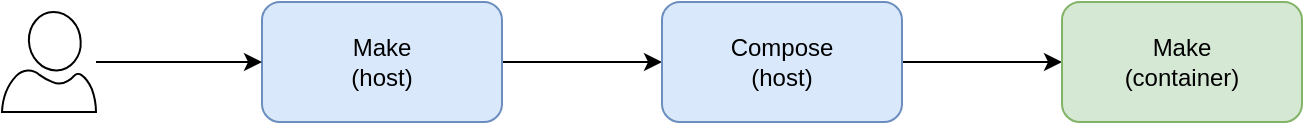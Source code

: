 <mxfile version="10.6.1" type="device"><diagram id="reEYDfzW0cyjqdW_xCB4" name="pattern-make"><mxGraphModel dx="1078" dy="812" grid="1" gridSize="10" guides="1" tooltips="1" connect="1" arrows="1" fold="1" page="1" pageScale="1" pageWidth="827" pageHeight="1169" math="0" shadow="0"><root><mxCell id="0"/><mxCell id="1" parent="0"/><mxCell id="G61EsBS5rhrTp4_K75w0-12" value="" style="edgeStyle=orthogonalEdgeStyle;rounded=0;orthogonalLoop=1;jettySize=auto;html=1;" edge="1" parent="1" source="G61EsBS5rhrTp4_K75w0-8" target="G61EsBS5rhrTp4_K75w0-11"><mxGeometry relative="1" as="geometry"/></mxCell><mxCell id="G61EsBS5rhrTp4_K75w0-8" value="Make&lt;br&gt;(host)&lt;br&gt;" style="rounded=1;whiteSpace=wrap;html=1;fillColor=#dae8fc;strokeColor=#6c8ebf;" vertex="1" parent="1"><mxGeometry x="180" y="20" width="120" height="60" as="geometry"/></mxCell><mxCell id="G61EsBS5rhrTp4_K75w0-14" value="" style="edgeStyle=orthogonalEdgeStyle;rounded=0;orthogonalLoop=1;jettySize=auto;html=1;" edge="1" parent="1" source="G61EsBS5rhrTp4_K75w0-11" target="G61EsBS5rhrTp4_K75w0-13"><mxGeometry relative="1" as="geometry"/></mxCell><mxCell id="G61EsBS5rhrTp4_K75w0-11" value="Compose&lt;br&gt;(host)&lt;br&gt;" style="rounded=1;whiteSpace=wrap;html=1;fillColor=#dae8fc;strokeColor=#6c8ebf;" vertex="1" parent="1"><mxGeometry x="380" y="20" width="120" height="60" as="geometry"/></mxCell><mxCell id="G61EsBS5rhrTp4_K75w0-13" value="Make&lt;br&gt;(container)&lt;br&gt;" style="rounded=1;whiteSpace=wrap;html=1;fillColor=#d5e8d4;strokeColor=#82b366;" vertex="1" parent="1"><mxGeometry x="580" y="20" width="120" height="60" as="geometry"/></mxCell><mxCell id="G61EsBS5rhrTp4_K75w0-10" style="edgeStyle=orthogonalEdgeStyle;rounded=0;orthogonalLoop=1;jettySize=auto;html=1;entryX=0;entryY=0.5;entryDx=0;entryDy=0;" edge="1" parent="1" source="G61EsBS5rhrTp4_K75w0-9" target="G61EsBS5rhrTp4_K75w0-8"><mxGeometry relative="1" as="geometry"/></mxCell><mxCell id="G61EsBS5rhrTp4_K75w0-9" value="" style="shadow=0;dashed=0;html=1;labelPosition=center;verticalLabelPosition=bottom;verticalAlign=top;align=center;shape=mxgraph.azure.user;" vertex="1" parent="1"><mxGeometry x="50" y="25" width="47" height="50" as="geometry"/></mxCell></root></mxGraphModel></diagram><diagram id="eM6rfzzklQuabI-rZNQv" name="pattern-shell"><mxGraphModel dx="1078" dy="812" grid="1" gridSize="10" guides="1" tooltips="1" connect="1" arrows="1" fold="1" page="1" pageScale="1" pageWidth="827" pageHeight="1169" math="0" shadow="0"><root><mxCell id="d7iRGMvWd1AksWCoXNxX-0"/><mxCell id="d7iRGMvWd1AksWCoXNxX-1" parent="d7iRGMvWd1AksWCoXNxX-0"/><mxCell id="uOiMU_EG-TTzCrRgokTq-0" value="" style="edgeStyle=orthogonalEdgeStyle;rounded=0;orthogonalLoop=1;jettySize=auto;html=1;" edge="1" parent="d7iRGMvWd1AksWCoXNxX-1" source="uOiMU_EG-TTzCrRgokTq-1" target="uOiMU_EG-TTzCrRgokTq-3"><mxGeometry relative="1" as="geometry"/></mxCell><mxCell id="uOiMU_EG-TTzCrRgokTq-1" value="Make&lt;br&gt;(host)&lt;br&gt;" style="rounded=1;whiteSpace=wrap;html=1;fillColor=#dae8fc;strokeColor=#6c8ebf;" vertex="1" parent="d7iRGMvWd1AksWCoXNxX-1"><mxGeometry x="180" y="20" width="120" height="60" as="geometry"/></mxCell><mxCell id="uOiMU_EG-TTzCrRgokTq-2" value="" style="edgeStyle=orthogonalEdgeStyle;rounded=0;orthogonalLoop=1;jettySize=auto;html=1;" edge="1" parent="d7iRGMvWd1AksWCoXNxX-1" source="uOiMU_EG-TTzCrRgokTq-3" target="uOiMU_EG-TTzCrRgokTq-4"><mxGeometry relative="1" as="geometry"/></mxCell><mxCell id="uOiMU_EG-TTzCrRgokTq-3" value="Compose&lt;br&gt;(host)&lt;br&gt;" style="rounded=1;whiteSpace=wrap;html=1;fillColor=#dae8fc;strokeColor=#6c8ebf;" vertex="1" parent="d7iRGMvWd1AksWCoXNxX-1"><mxGeometry x="380" y="20" width="120" height="60" as="geometry"/></mxCell><mxCell id="uOiMU_EG-TTzCrRgokTq-4" value="Shell command&lt;br&gt;(container)&lt;br&gt;" style="rounded=1;whiteSpace=wrap;html=1;fillColor=#d5e8d4;strokeColor=#82b366;" vertex="1" parent="d7iRGMvWd1AksWCoXNxX-1"><mxGeometry x="580" y="20" width="120" height="60" as="geometry"/></mxCell><mxCell id="uOiMU_EG-TTzCrRgokTq-5" style="edgeStyle=orthogonalEdgeStyle;rounded=0;orthogonalLoop=1;jettySize=auto;html=1;entryX=0;entryY=0.5;entryDx=0;entryDy=0;" edge="1" parent="d7iRGMvWd1AksWCoXNxX-1" source="uOiMU_EG-TTzCrRgokTq-6" target="uOiMU_EG-TTzCrRgokTq-1"><mxGeometry relative="1" as="geometry"/></mxCell><mxCell id="uOiMU_EG-TTzCrRgokTq-6" value="" style="shadow=0;dashed=0;html=1;labelPosition=center;verticalLabelPosition=bottom;verticalAlign=top;align=center;shape=mxgraph.azure.user;" vertex="1" parent="d7iRGMvWd1AksWCoXNxX-1"><mxGeometry x="50" y="25" width="47" height="50" as="geometry"/></mxCell></root></mxGraphModel></diagram><diagram name="pattern-shell-file" id="zCPr9yhRRwWy0foTrIVX"><mxGraphModel dx="1078" dy="812" grid="1" gridSize="10" guides="1" tooltips="1" connect="1" arrows="1" fold="1" page="1" pageScale="1" pageWidth="827" pageHeight="1169" math="0" shadow="0"><root><mxCell id="kq8kMy_g6Q8yPE3opOZM-0"/><mxCell id="kq8kMy_g6Q8yPE3opOZM-1" parent="kq8kMy_g6Q8yPE3opOZM-0"/><mxCell id="kq8kMy_g6Q8yPE3opOZM-2" value="" style="edgeStyle=orthogonalEdgeStyle;rounded=0;orthogonalLoop=1;jettySize=auto;html=1;" edge="1" parent="kq8kMy_g6Q8yPE3opOZM-1" source="kq8kMy_g6Q8yPE3opOZM-3" target="kq8kMy_g6Q8yPE3opOZM-5"><mxGeometry relative="1" as="geometry"/></mxCell><mxCell id="kq8kMy_g6Q8yPE3opOZM-3" value="Make&lt;br&gt;(host)&lt;br&gt;" style="rounded=1;whiteSpace=wrap;html=1;fillColor=#dae8fc;strokeColor=#6c8ebf;" vertex="1" parent="kq8kMy_g6Q8yPE3opOZM-1"><mxGeometry x="180" y="20" width="120" height="60" as="geometry"/></mxCell><mxCell id="kq8kMy_g6Q8yPE3opOZM-4" value="" style="edgeStyle=orthogonalEdgeStyle;rounded=0;orthogonalLoop=1;jettySize=auto;html=1;" edge="1" parent="kq8kMy_g6Q8yPE3opOZM-1" source="kq8kMy_g6Q8yPE3opOZM-5" target="kq8kMy_g6Q8yPE3opOZM-6"><mxGeometry relative="1" as="geometry"/></mxCell><mxCell id="kq8kMy_g6Q8yPE3opOZM-5" value="Compose&lt;br&gt;(host)&lt;br&gt;" style="rounded=1;whiteSpace=wrap;html=1;fillColor=#dae8fc;strokeColor=#6c8ebf;" vertex="1" parent="kq8kMy_g6Q8yPE3opOZM-1"><mxGeometry x="380" y="20" width="120" height="60" as="geometry"/></mxCell><mxCell id="kq8kMy_g6Q8yPE3opOZM-6" value="Shell File&lt;br&gt;(container)&lt;br&gt;" style="rounded=1;whiteSpace=wrap;html=1;fillColor=#d5e8d4;strokeColor=#82b366;" vertex="1" parent="kq8kMy_g6Q8yPE3opOZM-1"><mxGeometry x="580" y="20" width="120" height="60" as="geometry"/></mxCell><mxCell id="kq8kMy_g6Q8yPE3opOZM-7" style="edgeStyle=orthogonalEdgeStyle;rounded=0;orthogonalLoop=1;jettySize=auto;html=1;entryX=0;entryY=0.5;entryDx=0;entryDy=0;" edge="1" parent="kq8kMy_g6Q8yPE3opOZM-1" source="kq8kMy_g6Q8yPE3opOZM-8" target="kq8kMy_g6Q8yPE3opOZM-3"><mxGeometry relative="1" as="geometry"/></mxCell><mxCell id="kq8kMy_g6Q8yPE3opOZM-8" value="" style="shadow=0;dashed=0;html=1;labelPosition=center;verticalLabelPosition=bottom;verticalAlign=top;align=center;shape=mxgraph.azure.user;" vertex="1" parent="kq8kMy_g6Q8yPE3opOZM-1"><mxGeometry x="50" y="25" width="47" height="50" as="geometry"/></mxCell></root></mxGraphModel></diagram><diagram name="pattern-language" id="I0dJz5ruwkRtj7GQksnc"><mxGraphModel dx="1078" dy="812" grid="1" gridSize="10" guides="1" tooltips="1" connect="1" arrows="1" fold="1" page="1" pageScale="1" pageWidth="827" pageHeight="1169" math="0" shadow="0"><root><mxCell id="css8mMGmhpJ-8QrLIEAe-0"/><mxCell id="css8mMGmhpJ-8QrLIEAe-1" parent="css8mMGmhpJ-8QrLIEAe-0"/><mxCell id="css8mMGmhpJ-8QrLIEAe-2" value="" style="edgeStyle=orthogonalEdgeStyle;rounded=0;orthogonalLoop=1;jettySize=auto;html=1;" edge="1" parent="css8mMGmhpJ-8QrLIEAe-1" source="css8mMGmhpJ-8QrLIEAe-3" target="css8mMGmhpJ-8QrLIEAe-5"><mxGeometry relative="1" as="geometry"/></mxCell><mxCell id="css8mMGmhpJ-8QrLIEAe-3" value="Make&lt;br&gt;(host)&lt;br&gt;" style="rounded=1;whiteSpace=wrap;html=1;fillColor=#dae8fc;strokeColor=#6c8ebf;" vertex="1" parent="css8mMGmhpJ-8QrLIEAe-1"><mxGeometry x="180" y="20" width="120" height="60" as="geometry"/></mxCell><mxCell id="css8mMGmhpJ-8QrLIEAe-4" value="" style="edgeStyle=orthogonalEdgeStyle;rounded=0;orthogonalLoop=1;jettySize=auto;html=1;" edge="1" parent="css8mMGmhpJ-8QrLIEAe-1" source="css8mMGmhpJ-8QrLIEAe-5" target="css8mMGmhpJ-8QrLIEAe-6"><mxGeometry relative="1" as="geometry"/></mxCell><mxCell id="css8mMGmhpJ-8QrLIEAe-5" value="Compose&lt;br&gt;(host)&lt;br&gt;" style="rounded=1;whiteSpace=wrap;html=1;fillColor=#dae8fc;strokeColor=#6c8ebf;" vertex="1" parent="css8mMGmhpJ-8QrLIEAe-1"><mxGeometry x="380" y="20" width="120" height="60" as="geometry"/></mxCell><mxCell id="css8mMGmhpJ-8QrLIEAe-6" value="JavaScript File&lt;br&gt;(container)&lt;br&gt;" style="rounded=1;whiteSpace=wrap;html=1;fillColor=#d5e8d4;strokeColor=#82b366;" vertex="1" parent="css8mMGmhpJ-8QrLIEAe-1"><mxGeometry x="580" y="20" width="120" height="60" as="geometry"/></mxCell><mxCell id="css8mMGmhpJ-8QrLIEAe-7" style="edgeStyle=orthogonalEdgeStyle;rounded=0;orthogonalLoop=1;jettySize=auto;html=1;entryX=0;entryY=0.5;entryDx=0;entryDy=0;" edge="1" parent="css8mMGmhpJ-8QrLIEAe-1" source="css8mMGmhpJ-8QrLIEAe-8" target="css8mMGmhpJ-8QrLIEAe-3"><mxGeometry relative="1" as="geometry"/></mxCell><mxCell id="css8mMGmhpJ-8QrLIEAe-8" value="" style="shadow=0;dashed=0;html=1;labelPosition=center;verticalLabelPosition=bottom;verticalAlign=top;align=center;shape=mxgraph.azure.user;" vertex="1" parent="css8mMGmhpJ-8QrLIEAe-1"><mxGeometry x="50" y="25" width="47" height="50" as="geometry"/></mxCell></root></mxGraphModel></diagram><diagram name="pattern-task-tool" id="sx35B3K7FmFZNI9OPnH_"><mxGraphModel dx="1078" dy="812" grid="1" gridSize="10" guides="1" tooltips="1" connect="1" arrows="1" fold="1" page="1" pageScale="1" pageWidth="827" pageHeight="1169" math="0" shadow="0"><root><mxCell id="kYfELaTCCZT-IpP-wY4n-0"/><mxCell id="kYfELaTCCZT-IpP-wY4n-1" parent="kYfELaTCCZT-IpP-wY4n-0"/><mxCell id="kYfELaTCCZT-IpP-wY4n-2" value="" style="edgeStyle=orthogonalEdgeStyle;rounded=0;orthogonalLoop=1;jettySize=auto;html=1;" edge="1" parent="kYfELaTCCZT-IpP-wY4n-1" source="kYfELaTCCZT-IpP-wY4n-3" target="kYfELaTCCZT-IpP-wY4n-5"><mxGeometry relative="1" as="geometry"/></mxCell><mxCell id="kYfELaTCCZT-IpP-wY4n-3" value="Make&lt;br&gt;(host)&lt;br&gt;" style="rounded=1;whiteSpace=wrap;html=1;fillColor=#dae8fc;strokeColor=#6c8ebf;" vertex="1" parent="kYfELaTCCZT-IpP-wY4n-1"><mxGeometry x="180" y="20" width="120" height="60" as="geometry"/></mxCell><mxCell id="kYfELaTCCZT-IpP-wY4n-4" value="" style="edgeStyle=orthogonalEdgeStyle;rounded=0;orthogonalLoop=1;jettySize=auto;html=1;" edge="1" parent="kYfELaTCCZT-IpP-wY4n-1" source="kYfELaTCCZT-IpP-wY4n-5" target="kYfELaTCCZT-IpP-wY4n-6"><mxGeometry relative="1" as="geometry"/></mxCell><mxCell id="kYfELaTCCZT-IpP-wY4n-5" value="Compose&lt;br&gt;(host)&lt;br&gt;" style="rounded=1;whiteSpace=wrap;html=1;fillColor=#dae8fc;strokeColor=#6c8ebf;" vertex="1" parent="kYfELaTCCZT-IpP-wY4n-1"><mxGeometry x="380" y="20" width="120" height="60" as="geometry"/></mxCell><mxCell id="kYfELaTCCZT-IpP-wY4n-6" value="Task Tool&lt;br&gt;(container)&lt;br&gt;" style="rounded=1;whiteSpace=wrap;html=1;fillColor=#d5e8d4;strokeColor=#82b366;" vertex="1" parent="kYfELaTCCZT-IpP-wY4n-1"><mxGeometry x="580" y="20" width="120" height="60" as="geometry"/></mxCell><mxCell id="kYfELaTCCZT-IpP-wY4n-7" style="edgeStyle=orthogonalEdgeStyle;rounded=0;orthogonalLoop=1;jettySize=auto;html=1;entryX=0;entryY=0.5;entryDx=0;entryDy=0;" edge="1" parent="kYfELaTCCZT-IpP-wY4n-1" source="kYfELaTCCZT-IpP-wY4n-8" target="kYfELaTCCZT-IpP-wY4n-3"><mxGeometry relative="1" as="geometry"/></mxCell><mxCell id="kYfELaTCCZT-IpP-wY4n-8" value="" style="shadow=0;dashed=0;html=1;labelPosition=center;verticalLabelPosition=bottom;verticalAlign=top;align=center;shape=mxgraph.azure.user;" vertex="1" parent="kYfELaTCCZT-IpP-wY4n-1"><mxGeometry x="50" y="25" width="47" height="50" as="geometry"/></mxCell></root></mxGraphModel></diagram><diagram name="pattern-docker" id="sJwlaM5cf4ts14gijPxe"><mxGraphModel dx="1078" dy="812" grid="1" gridSize="10" guides="1" tooltips="1" connect="1" arrows="1" fold="1" page="1" pageScale="1" pageWidth="827" pageHeight="1169" math="0" shadow="0"><root><mxCell id="clgag6M23f43i_96SI_T-0"/><mxCell id="clgag6M23f43i_96SI_T-1" parent="clgag6M23f43i_96SI_T-0"/><mxCell id="clgag6M23f43i_96SI_T-2" value="" style="edgeStyle=orthogonalEdgeStyle;rounded=0;orthogonalLoop=1;jettySize=auto;html=1;" edge="1" parent="clgag6M23f43i_96SI_T-1" source="clgag6M23f43i_96SI_T-3" target="clgag6M23f43i_96SI_T-5"><mxGeometry relative="1" as="geometry"/></mxCell><mxCell id="clgag6M23f43i_96SI_T-3" value="Make&lt;br&gt;(host)&lt;br&gt;" style="rounded=1;whiteSpace=wrap;html=1;fillColor=#dae8fc;strokeColor=#6c8ebf;" vertex="1" parent="clgag6M23f43i_96SI_T-1"><mxGeometry x="180" y="20" width="120" height="60" as="geometry"/></mxCell><mxCell id="clgag6M23f43i_96SI_T-4" value="" style="edgeStyle=orthogonalEdgeStyle;rounded=0;orthogonalLoop=1;jettySize=auto;html=1;" edge="1" parent="clgag6M23f43i_96SI_T-1" source="clgag6M23f43i_96SI_T-5" target="clgag6M23f43i_96SI_T-6"><mxGeometry relative="1" as="geometry"/></mxCell><mxCell id="clgag6M23f43i_96SI_T-5" value="Docker&lt;br&gt;(host)&lt;br&gt;" style="rounded=1;whiteSpace=wrap;html=1;fillColor=#dae8fc;strokeColor=#6c8ebf;" vertex="1" parent="clgag6M23f43i_96SI_T-1"><mxGeometry x="380" y="20" width="120" height="60" as="geometry"/></mxCell><mxCell id="clgag6M23f43i_96SI_T-6" value="Shell Command&lt;br&gt;(container)&lt;br&gt;" style="rounded=1;whiteSpace=wrap;html=1;fillColor=#d5e8d4;strokeColor=#82b366;" vertex="1" parent="clgag6M23f43i_96SI_T-1"><mxGeometry x="580" y="20" width="120" height="60" as="geometry"/></mxCell><mxCell id="clgag6M23f43i_96SI_T-7" style="edgeStyle=orthogonalEdgeStyle;rounded=0;orthogonalLoop=1;jettySize=auto;html=1;entryX=0;entryY=0.5;entryDx=0;entryDy=0;" edge="1" parent="clgag6M23f43i_96SI_T-1" source="clgag6M23f43i_96SI_T-8" target="clgag6M23f43i_96SI_T-3"><mxGeometry relative="1" as="geometry"/></mxCell><mxCell id="clgag6M23f43i_96SI_T-8" value="" style="shadow=0;dashed=0;html=1;labelPosition=center;verticalLabelPosition=bottom;verticalAlign=top;align=center;shape=mxgraph.azure.user;" vertex="1" parent="clgag6M23f43i_96SI_T-1"><mxGeometry x="50" y="25" width="47" height="50" as="geometry"/></mxCell></root></mxGraphModel></diagram></mxfile>